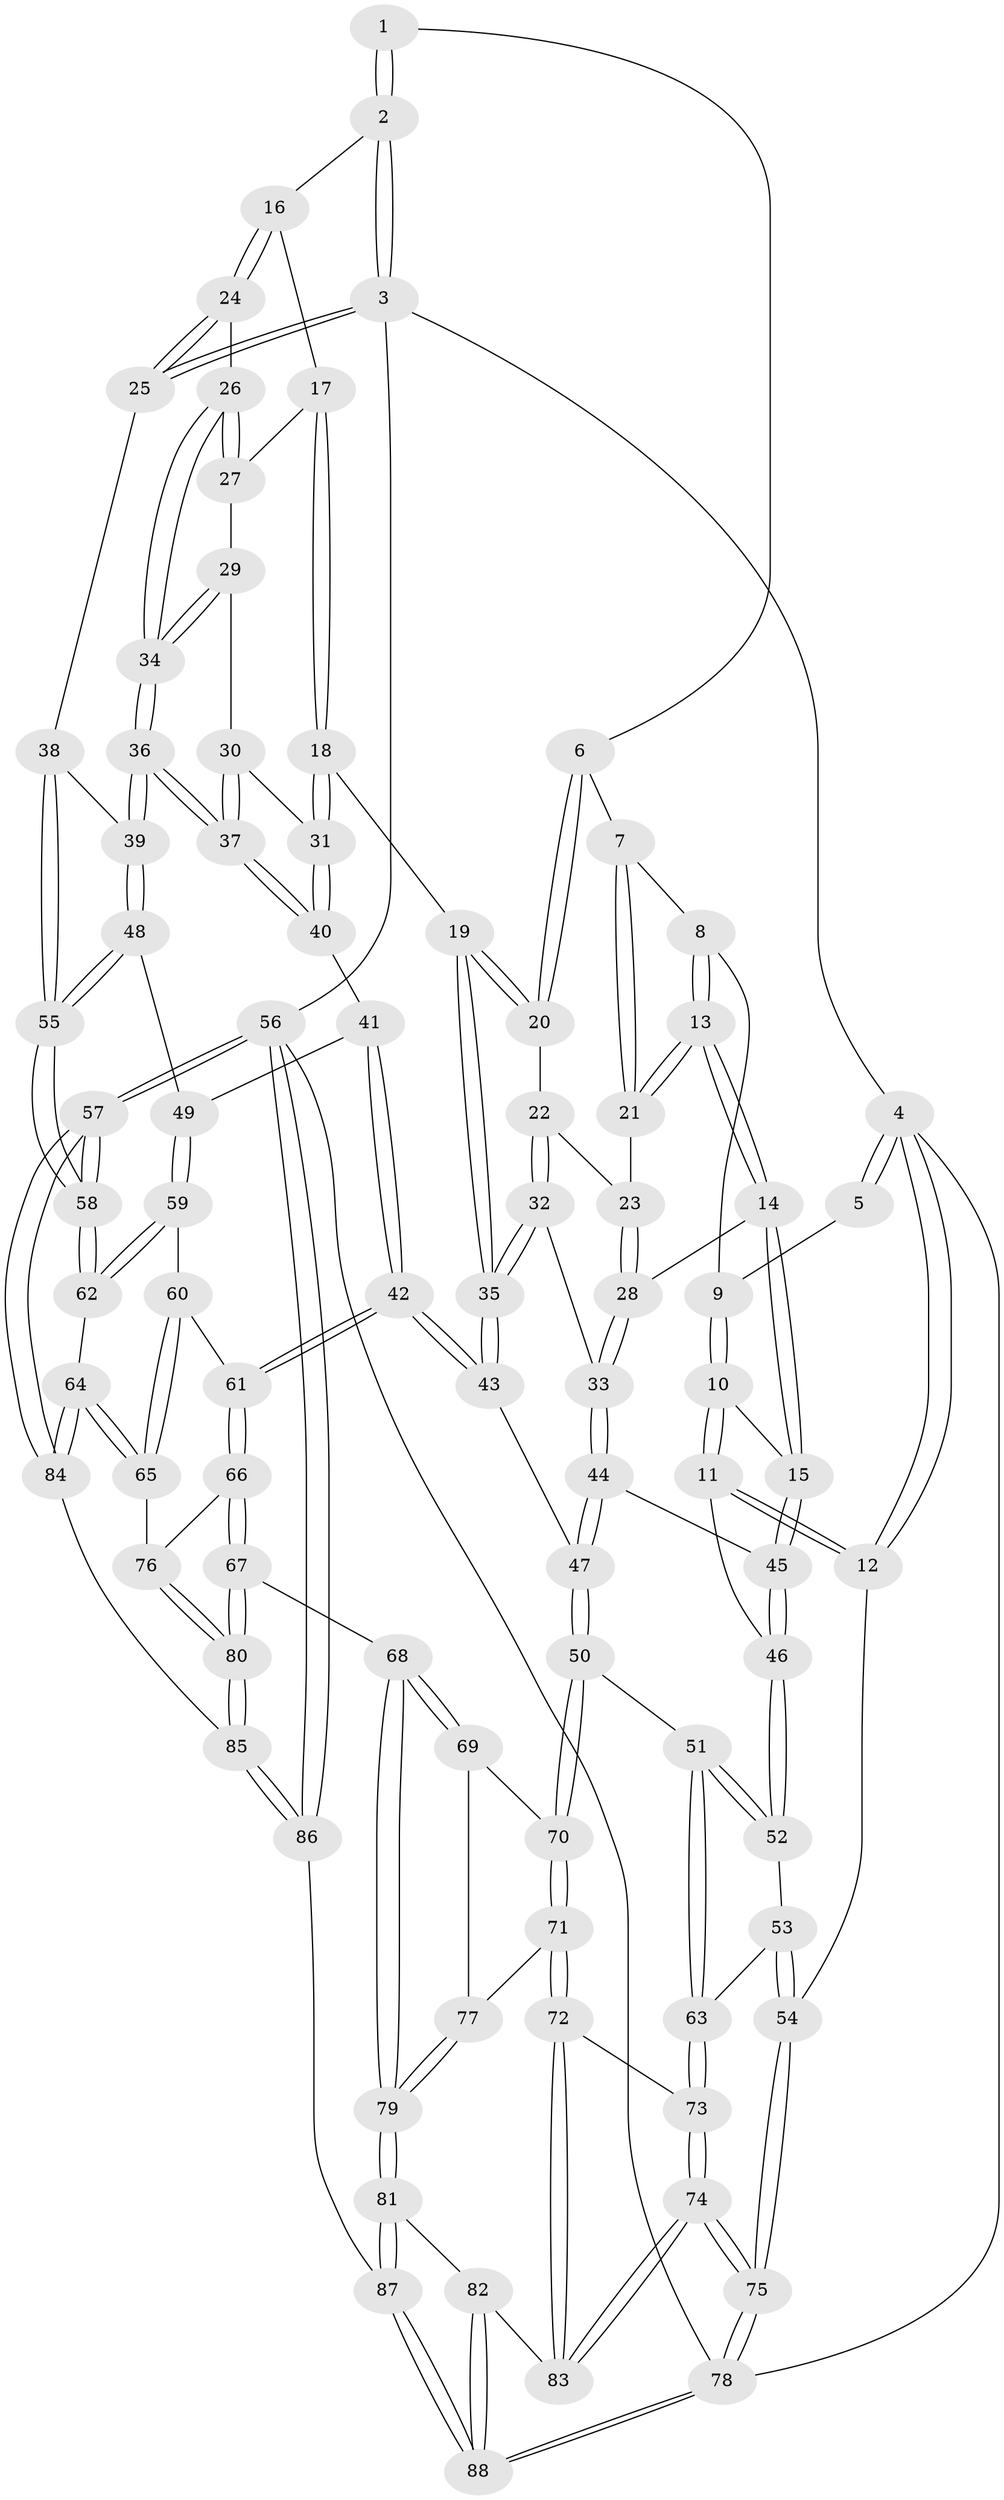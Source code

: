 // Generated by graph-tools (version 1.1) at 2025/38/03/09/25 02:38:37]
// undirected, 88 vertices, 217 edges
graph export_dot {
graph [start="1"]
  node [color=gray90,style=filled];
  1 [pos="+0.5115234622344382+0"];
  2 [pos="+0.6838655109985338+0"];
  3 [pos="+1+0"];
  4 [pos="+0+0"];
  5 [pos="+0.0938095052661739+0"];
  6 [pos="+0.40787654119479905+0.07934524644173584"];
  7 [pos="+0.3707334865465725+0.10240703255956035"];
  8 [pos="+0.24013465376983067+0.09108093403753838"];
  9 [pos="+0.1304480046998152+0"];
  10 [pos="+0.06779617173334496+0.22468741727528116"];
  11 [pos="+0+0.25924897119413076"];
  12 [pos="+0+0.27657904333833194"];
  13 [pos="+0.23399557519913383+0.17918305337498044"];
  14 [pos="+0.21724471348994362+0.2258264451309758"];
  15 [pos="+0.08942245457780558+0.2306429205953028"];
  16 [pos="+0.70570594872911+0"];
  17 [pos="+0.6984665713547819+0.013544319171255544"];
  18 [pos="+0.6019078349175255+0.19486300572230106"];
  19 [pos="+0.4907907301800784+0.2309025290145566"];
  20 [pos="+0.47506806827123244+0.22350162420337186"];
  21 [pos="+0.3492414494958376+0.15541587111244828"];
  22 [pos="+0.40534911799376017+0.23864241148129028"];
  23 [pos="+0.35231829926600694+0.20430668304586155"];
  24 [pos="+0.9670282028870835+0.14590760289295074"];
  25 [pos="+1+0.21496440591469176"];
  26 [pos="+0.8415100868327081+0.2510299450568619"];
  27 [pos="+0.7579734407945994+0.141408593703675"];
  28 [pos="+0.25086204266342016+0.25870948485456363"];
  29 [pos="+0.7352625064555832+0.26984656234632437"];
  30 [pos="+0.7270746914820913+0.28183039991828474"];
  31 [pos="+0.6479559571866415+0.3152653708427434"];
  32 [pos="+0.3499899594236845+0.3197593304053587"];
  33 [pos="+0.26079530417134067+0.28228266113168077"];
  34 [pos="+0.8430501865739083+0.2651033277082876"];
  35 [pos="+0.46728852238487156+0.5281597207664807"];
  36 [pos="+0.8713496184450907+0.3691187080451913"];
  37 [pos="+0.8668362509792226+0.3685341116242062"];
  38 [pos="+1+0.2627063094724508"];
  39 [pos="+0.8734385238446803+0.3710613471348918"];
  40 [pos="+0.6461696666014767+0.3726262342733238"];
  41 [pos="+0.644696006622588+0.3750262552212436"];
  42 [pos="+0.49543398284241685+0.5385078237822928"];
  43 [pos="+0.4676745943463263+0.5299064041149556"];
  44 [pos="+0.21493841159633567+0.40217496471607406"];
  45 [pos="+0.17881682528388065+0.40481407094012833"];
  46 [pos="+0.11241533049937119+0.4446078057397361"];
  47 [pos="+0.3890875810788778+0.5530901807051997"];
  48 [pos="+0.8584210040706538+0.4911536237873752"];
  49 [pos="+0.8262412924038467+0.5174827868564265"];
  50 [pos="+0.3494536891297489+0.5855765955175548"];
  51 [pos="+0.23848179605230518+0.6150675117576837"];
  52 [pos="+0.0994301093466888+0.4719028559984604"];
  53 [pos="+0+0.5486823733624846"];
  54 [pos="+0+0.5711025590404301"];
  55 [pos="+1+0.6791260821217839"];
  56 [pos="+1+1"];
  57 [pos="+1+1"];
  58 [pos="+1+0.7884655205831711"];
  59 [pos="+0.8138062432803278+0.5319454229318392"];
  60 [pos="+0.6683070966248309+0.5808882560756405"];
  61 [pos="+0.514630738794086+0.5580159499681328"];
  62 [pos="+0.8790777309655853+0.7757792832317559"];
  63 [pos="+0.17968241304441335+0.6614710003654197"];
  64 [pos="+0.8229418562199805+0.7962649098022067"];
  65 [pos="+0.8026148777166235+0.7895463609109626"];
  66 [pos="+0.531529616793622+0.6497878384108781"];
  67 [pos="+0.5038559137000318+0.8503936058321163"];
  68 [pos="+0.4961045793978051+0.8531697610358565"];
  69 [pos="+0.40044912374610603+0.8053334192519881"];
  70 [pos="+0.3452586005657618+0.6404319786046908"];
  71 [pos="+0.2966575428874858+0.8162780145343652"];
  72 [pos="+0.2859508125752149+0.8213602085283834"];
  73 [pos="+0.16135772150422237+0.7044410965306402"];
  74 [pos="+0.037051489278674674+0.8424002723585671"];
  75 [pos="+0+1"];
  76 [pos="+0.7067024223720443+0.7997346742095833"];
  77 [pos="+0.30442909074659746+0.8189202183606968"];
  78 [pos="+0+1"];
  79 [pos="+0.4103171619343196+0.9287876676104063"];
  80 [pos="+0.582564865823671+0.902137767796462"];
  81 [pos="+0.38595306109326555+0.9737709173949041"];
  82 [pos="+0.25115954836483123+0.9039617114900381"];
  83 [pos="+0.2412740761318464+0.8791714900354574"];
  84 [pos="+0.795474173009692+0.9086515742999173"];
  85 [pos="+0.7026093907348747+1"];
  86 [pos="+0.7032475197240411+1"];
  87 [pos="+0.3825928064707151+1"];
  88 [pos="+0.11600341998044235+1"];
  1 -- 2;
  1 -- 2;
  1 -- 6;
  2 -- 3;
  2 -- 3;
  2 -- 16;
  3 -- 4;
  3 -- 25;
  3 -- 25;
  3 -- 56;
  4 -- 5;
  4 -- 5;
  4 -- 12;
  4 -- 12;
  4 -- 78;
  5 -- 9;
  6 -- 7;
  6 -- 20;
  6 -- 20;
  7 -- 8;
  7 -- 21;
  7 -- 21;
  8 -- 9;
  8 -- 13;
  8 -- 13;
  9 -- 10;
  9 -- 10;
  10 -- 11;
  10 -- 11;
  10 -- 15;
  11 -- 12;
  11 -- 12;
  11 -- 46;
  12 -- 54;
  13 -- 14;
  13 -- 14;
  13 -- 21;
  13 -- 21;
  14 -- 15;
  14 -- 15;
  14 -- 28;
  15 -- 45;
  15 -- 45;
  16 -- 17;
  16 -- 24;
  16 -- 24;
  17 -- 18;
  17 -- 18;
  17 -- 27;
  18 -- 19;
  18 -- 31;
  18 -- 31;
  19 -- 20;
  19 -- 20;
  19 -- 35;
  19 -- 35;
  20 -- 22;
  21 -- 23;
  22 -- 23;
  22 -- 32;
  22 -- 32;
  23 -- 28;
  23 -- 28;
  24 -- 25;
  24 -- 25;
  24 -- 26;
  25 -- 38;
  26 -- 27;
  26 -- 27;
  26 -- 34;
  26 -- 34;
  27 -- 29;
  28 -- 33;
  28 -- 33;
  29 -- 30;
  29 -- 34;
  29 -- 34;
  30 -- 31;
  30 -- 37;
  30 -- 37;
  31 -- 40;
  31 -- 40;
  32 -- 33;
  32 -- 35;
  32 -- 35;
  33 -- 44;
  33 -- 44;
  34 -- 36;
  34 -- 36;
  35 -- 43;
  35 -- 43;
  36 -- 37;
  36 -- 37;
  36 -- 39;
  36 -- 39;
  37 -- 40;
  37 -- 40;
  38 -- 39;
  38 -- 55;
  38 -- 55;
  39 -- 48;
  39 -- 48;
  40 -- 41;
  41 -- 42;
  41 -- 42;
  41 -- 49;
  42 -- 43;
  42 -- 43;
  42 -- 61;
  42 -- 61;
  43 -- 47;
  44 -- 45;
  44 -- 47;
  44 -- 47;
  45 -- 46;
  45 -- 46;
  46 -- 52;
  46 -- 52;
  47 -- 50;
  47 -- 50;
  48 -- 49;
  48 -- 55;
  48 -- 55;
  49 -- 59;
  49 -- 59;
  50 -- 51;
  50 -- 70;
  50 -- 70;
  51 -- 52;
  51 -- 52;
  51 -- 63;
  51 -- 63;
  52 -- 53;
  53 -- 54;
  53 -- 54;
  53 -- 63;
  54 -- 75;
  54 -- 75;
  55 -- 58;
  55 -- 58;
  56 -- 57;
  56 -- 57;
  56 -- 86;
  56 -- 86;
  56 -- 78;
  57 -- 58;
  57 -- 58;
  57 -- 84;
  57 -- 84;
  58 -- 62;
  58 -- 62;
  59 -- 60;
  59 -- 62;
  59 -- 62;
  60 -- 61;
  60 -- 65;
  60 -- 65;
  61 -- 66;
  61 -- 66;
  62 -- 64;
  63 -- 73;
  63 -- 73;
  64 -- 65;
  64 -- 65;
  64 -- 84;
  64 -- 84;
  65 -- 76;
  66 -- 67;
  66 -- 67;
  66 -- 76;
  67 -- 68;
  67 -- 80;
  67 -- 80;
  68 -- 69;
  68 -- 69;
  68 -- 79;
  68 -- 79;
  69 -- 70;
  69 -- 77;
  70 -- 71;
  70 -- 71;
  71 -- 72;
  71 -- 72;
  71 -- 77;
  72 -- 73;
  72 -- 83;
  72 -- 83;
  73 -- 74;
  73 -- 74;
  74 -- 75;
  74 -- 75;
  74 -- 83;
  74 -- 83;
  75 -- 78;
  75 -- 78;
  76 -- 80;
  76 -- 80;
  77 -- 79;
  77 -- 79;
  78 -- 88;
  78 -- 88;
  79 -- 81;
  79 -- 81;
  80 -- 85;
  80 -- 85;
  81 -- 82;
  81 -- 87;
  81 -- 87;
  82 -- 83;
  82 -- 88;
  82 -- 88;
  84 -- 85;
  85 -- 86;
  85 -- 86;
  86 -- 87;
  87 -- 88;
  87 -- 88;
}
